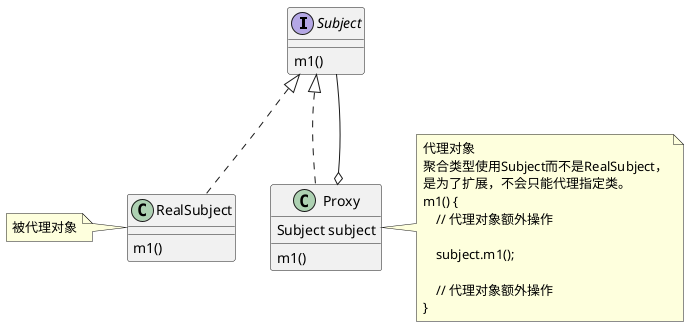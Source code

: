 @startuml

interface Subject {
    m1()
}

class RealSubject {
    m1()
}
note left
被代理对象
end note

class Proxy {
    Subject subject
    m1()
}
note right
代理对象
聚合类型使用Subject而不是RealSubject，
是为了扩展，不会只能代理指定类。
m1() {
    // 代理对象额外操作

    subject.m1();

    // 代理对象额外操作
}
end note

Subject <|.. RealSubject
Subject <|.. Proxy
Subject --o Proxy

@enduml